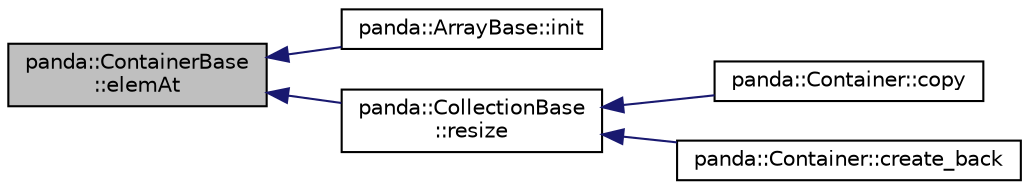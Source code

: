 digraph "panda::ContainerBase::elemAt"
{
 // INTERACTIVE_SVG=YES
  edge [fontname="Helvetica",fontsize="10",labelfontname="Helvetica",labelfontsize="10"];
  node [fontname="Helvetica",fontsize="10",shape=record];
  rankdir="LR";
  Node1 [label="panda::ContainerBase\l::elemAt",height=0.2,width=0.4,color="black", fillcolor="grey75", style="filled" fontcolor="black"];
  Node1 -> Node2 [dir="back",color="midnightblue",fontsize="10",style="solid"];
  Node2 [label="panda::ArrayBase::init",height=0.2,width=0.4,color="black", fillcolor="white", style="filled",URL="$classpanda_1_1ArrayBase.html#afd97e008dcd9f49e77a9d77bd7115890",tooltip="Reset object state. "];
  Node1 -> Node3 [dir="back",color="midnightblue",fontsize="10",style="solid"];
  Node3 [label="panda::CollectionBase\l::resize",height=0.2,width=0.4,color="black", fillcolor="white", style="filled",URL="$classpanda_1_1CollectionBase.html#a3ec014ac2da87bb755afbea0822621cc",tooltip="Resize the container. "];
  Node3 -> Node4 [dir="back",color="midnightblue",fontsize="10",style="solid"];
  Node4 [label="panda::Container::copy",height=0.2,width=0.4,color="black", fillcolor="white", style="filled",URL="$classpanda_1_1Container.html#a05e9a487429721164541511d87a9783d"];
  Node3 -> Node5 [dir="back",color="midnightblue",fontsize="10",style="solid"];
  Node5 [label="panda::Container::create_back",height=0.2,width=0.4,color="black", fillcolor="white", style="filled",URL="$classpanda_1_1Container.html#a9603d59e46e21b048714a9760964b536"];
}
